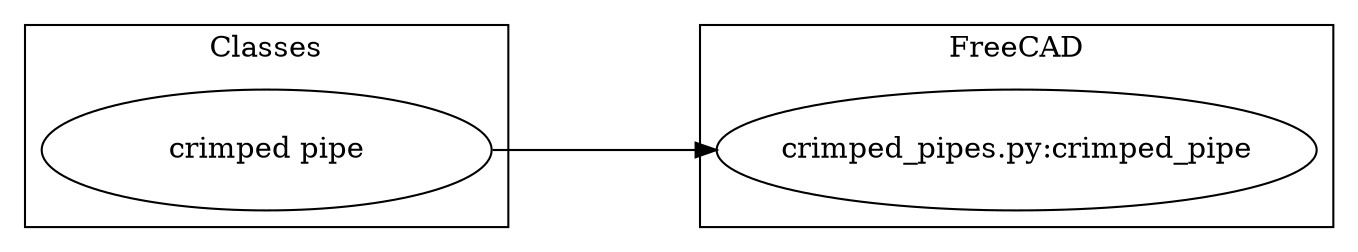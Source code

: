 digraph G {
rankdir=LR; nodesep=0.5; ranksep=1.5;splines=polyline;
subgraph cluster_cl {
label="Classes";
"crimped pipe" [width=3, height=0.8, fixedsize=true];
}
subgraph cluster_std {
label="Standards";
}
subgraph cluster_fcd {
label="FreeCAD";
"crimped_pipes.py:crimped_pipe" [width=4, height=0.8, fixedsize=true];
}
subgraph cluster_ocd {
label="OpenSCAD";
}
"crimped pipe" -> "crimped_pipes.py:crimped_pipe";
}